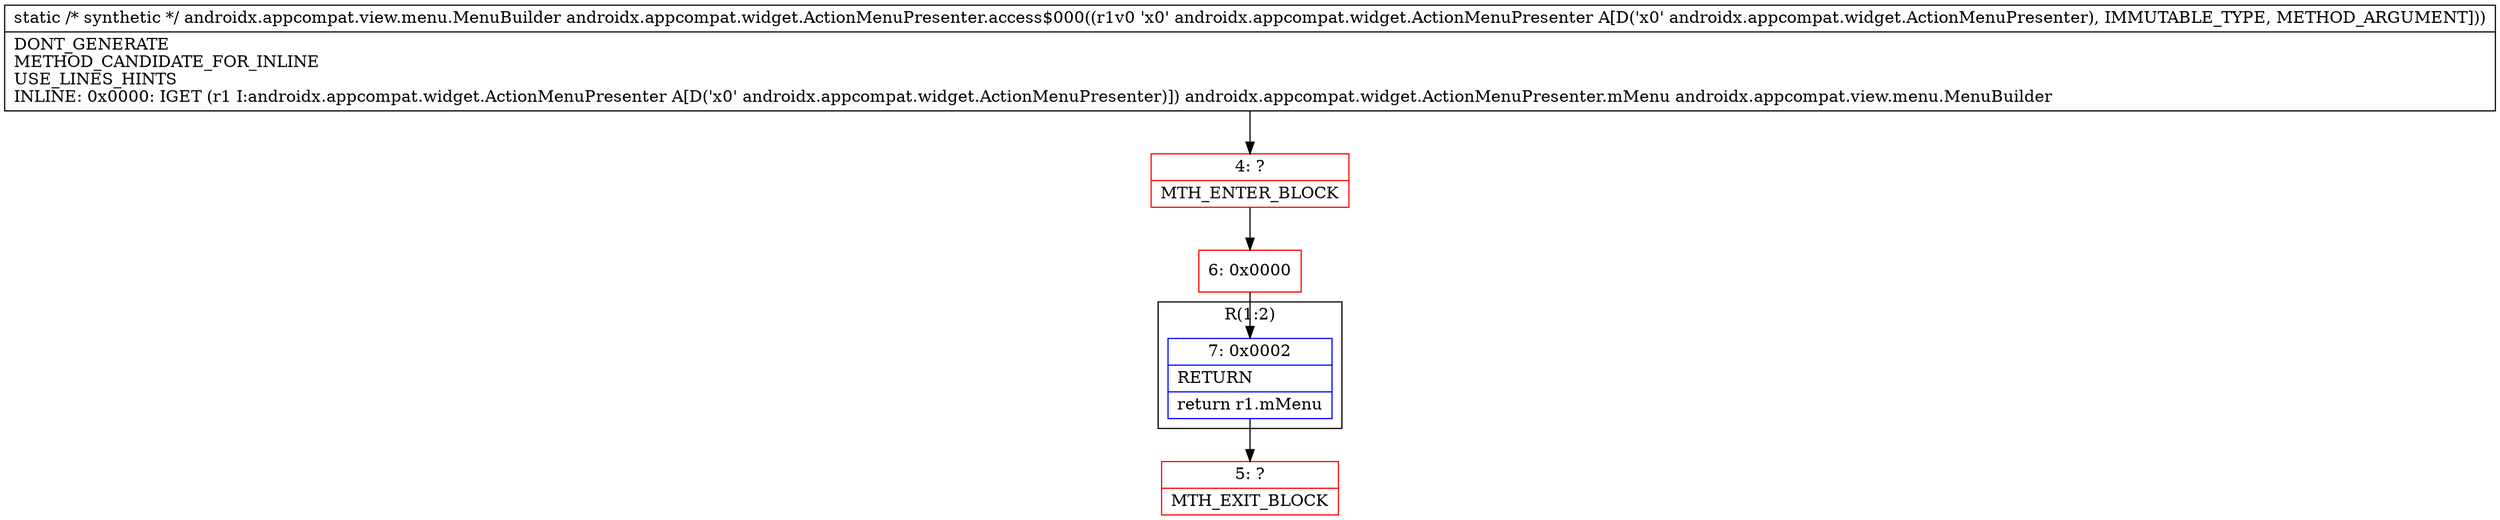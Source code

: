 digraph "CFG forandroidx.appcompat.widget.ActionMenuPresenter.access$000(Landroidx\/appcompat\/widget\/ActionMenuPresenter;)Landroidx\/appcompat\/view\/menu\/MenuBuilder;" {
subgraph cluster_Region_1491390165 {
label = "R(1:2)";
node [shape=record,color=blue];
Node_7 [shape=record,label="{7\:\ 0x0002|RETURN\l|return r1.mMenu\l}"];
}
Node_4 [shape=record,color=red,label="{4\:\ ?|MTH_ENTER_BLOCK\l}"];
Node_6 [shape=record,color=red,label="{6\:\ 0x0000}"];
Node_5 [shape=record,color=red,label="{5\:\ ?|MTH_EXIT_BLOCK\l}"];
MethodNode[shape=record,label="{static \/* synthetic *\/ androidx.appcompat.view.menu.MenuBuilder androidx.appcompat.widget.ActionMenuPresenter.access$000((r1v0 'x0' androidx.appcompat.widget.ActionMenuPresenter A[D('x0' androidx.appcompat.widget.ActionMenuPresenter), IMMUTABLE_TYPE, METHOD_ARGUMENT]))  | DONT_GENERATE\lMETHOD_CANDIDATE_FOR_INLINE\lUSE_LINES_HINTS\lINLINE: 0x0000: IGET  (r1 I:androidx.appcompat.widget.ActionMenuPresenter A[D('x0' androidx.appcompat.widget.ActionMenuPresenter)]) androidx.appcompat.widget.ActionMenuPresenter.mMenu androidx.appcompat.view.menu.MenuBuilder\l}"];
MethodNode -> Node_4;Node_7 -> Node_5;
Node_4 -> Node_6;
Node_6 -> Node_7;
}

